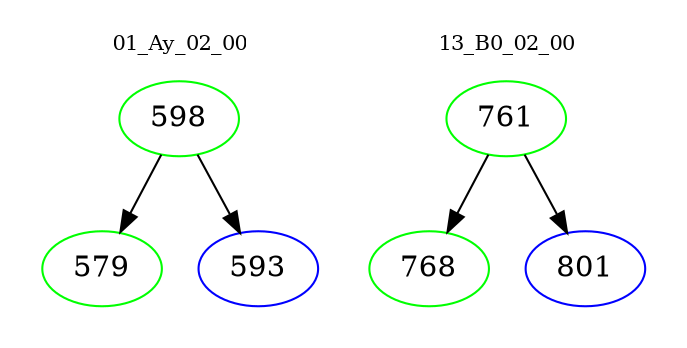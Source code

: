 digraph{
subgraph cluster_0 {
color = white
label = "01_Ay_02_00";
fontsize=10;
T0_598 [label="598", color="green"]
T0_598 -> T0_579 [color="black"]
T0_579 [label="579", color="green"]
T0_598 -> T0_593 [color="black"]
T0_593 [label="593", color="blue"]
}
subgraph cluster_1 {
color = white
label = "13_B0_02_00";
fontsize=10;
T1_761 [label="761", color="green"]
T1_761 -> T1_768 [color="black"]
T1_768 [label="768", color="green"]
T1_761 -> T1_801 [color="black"]
T1_801 [label="801", color="blue"]
}
}
